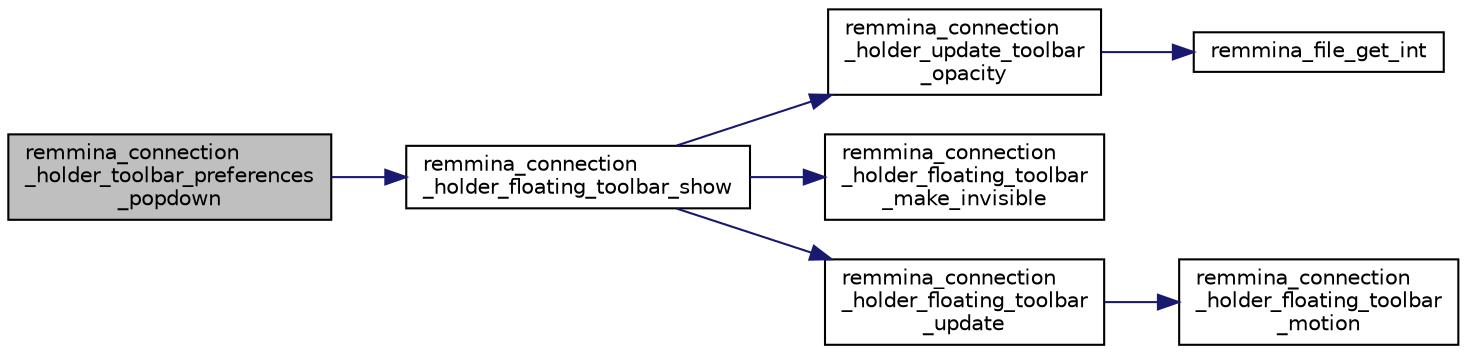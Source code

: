 digraph "remmina_connection_holder_toolbar_preferences_popdown"
{
  edge [fontname="Helvetica",fontsize="10",labelfontname="Helvetica",labelfontsize="10"];
  node [fontname="Helvetica",fontsize="10",shape=record];
  rankdir="LR";
  Node8298 [label="remmina_connection\l_holder_toolbar_preferences\l_popdown",height=0.2,width=0.4,color="black", fillcolor="grey75", style="filled", fontcolor="black"];
  Node8298 -> Node8299 [color="midnightblue",fontsize="10",style="solid",fontname="Helvetica"];
  Node8299 [label="remmina_connection\l_holder_floating_toolbar_show",height=0.2,width=0.4,color="black", fillcolor="white", style="filled",URL="$remmina__connection__window_8c.html#a147924e56eceebe1f61e47bf5af2218a"];
  Node8299 -> Node8300 [color="midnightblue",fontsize="10",style="solid",fontname="Helvetica"];
  Node8300 [label="remmina_connection\l_holder_update_toolbar\l_opacity",height=0.2,width=0.4,color="black", fillcolor="white", style="filled",URL="$remmina__connection__window_8c.html#aac6895538e595984302a03c07bc51fbe"];
  Node8300 -> Node8301 [color="midnightblue",fontsize="10",style="solid",fontname="Helvetica"];
  Node8301 [label="remmina_file_get_int",height=0.2,width=0.4,color="black", fillcolor="white", style="filled",URL="$remmina__file_8c.html#a4884356c195dcfb4ceacf641a1e74e66"];
  Node8299 -> Node8302 [color="midnightblue",fontsize="10",style="solid",fontname="Helvetica"];
  Node8302 [label="remmina_connection\l_holder_floating_toolbar\l_make_invisible",height=0.2,width=0.4,color="black", fillcolor="white", style="filled",URL="$remmina__connection__window_8c.html#af12f8b64866588b7b2360cbc2681ec40"];
  Node8299 -> Node8303 [color="midnightblue",fontsize="10",style="solid",fontname="Helvetica"];
  Node8303 [label="remmina_connection\l_holder_floating_toolbar\l_update",height=0.2,width=0.4,color="black", fillcolor="white", style="filled",URL="$remmina__connection__window_8c.html#a2b7b33331e6fe8c8c70be62038f9f5ea"];
  Node8303 -> Node8304 [color="midnightblue",fontsize="10",style="solid",fontname="Helvetica"];
  Node8304 [label="remmina_connection\l_holder_floating_toolbar\l_motion",height=0.2,width=0.4,color="black", fillcolor="white", style="filled",URL="$remmina__connection__window_8c.html#a0a92f6f998590a56e44964f0345f942b"];
}
